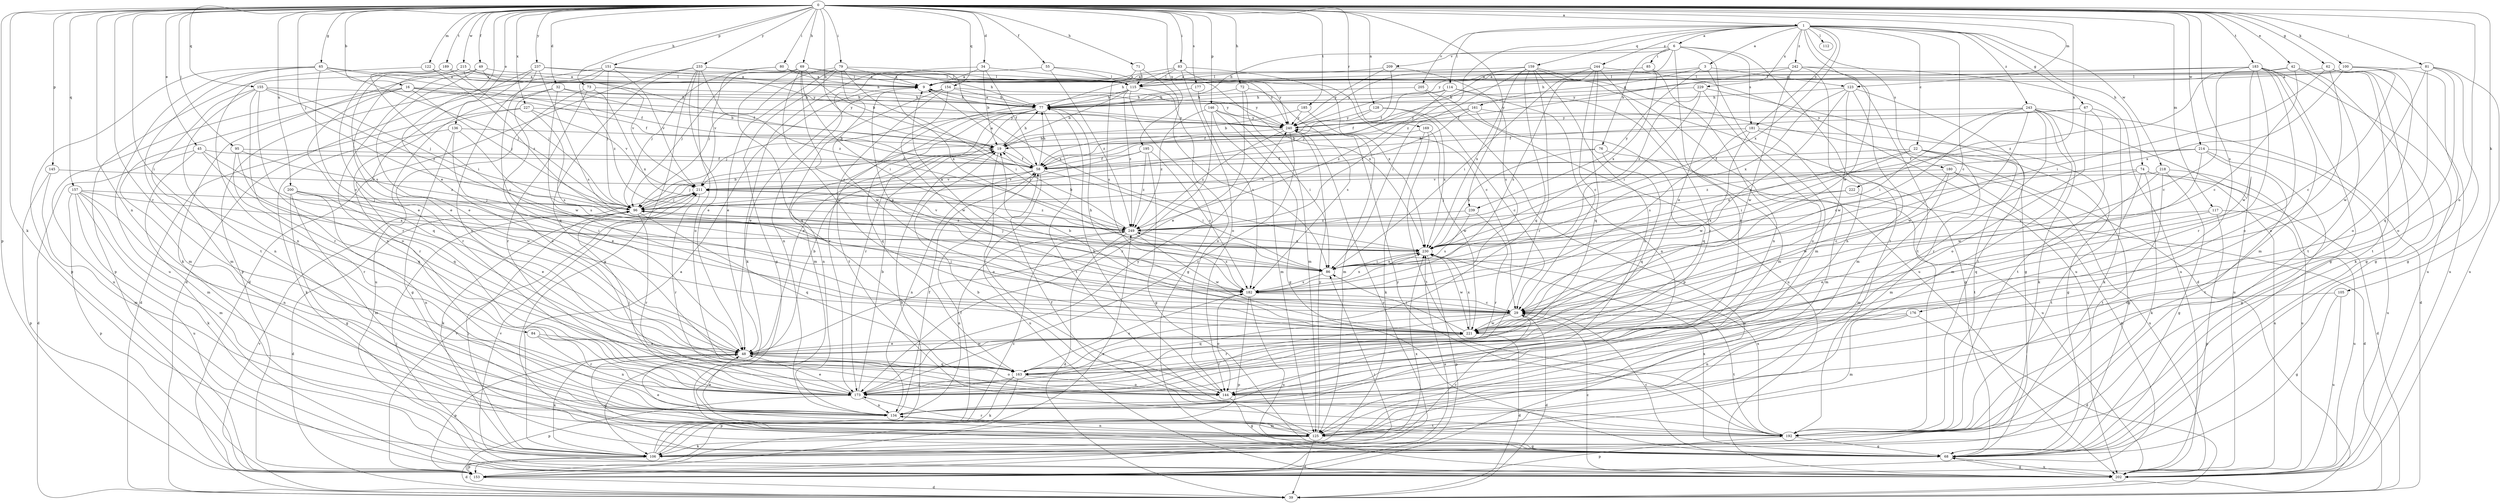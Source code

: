 strict digraph  {
0;
1;
3;
6;
9;
16;
19;
22;
29;
32;
34;
39;
42;
45;
48;
49;
55;
58;
62;
65;
67;
68;
69;
71;
72;
73;
74;
76;
77;
79;
80;
81;
83;
84;
85;
86;
95;
96;
100;
105;
106;
112;
114;
115;
117;
122;
123;
125;
128;
134;
136;
144;
145;
146;
151;
153;
154;
155;
157;
159;
161;
163;
169;
173;
176;
177;
180;
181;
182;
183;
185;
189;
192;
195;
200;
202;
205;
209;
211;
214;
215;
218;
221;
222;
227;
229;
230;
233;
237;
239;
240;
242;
243;
244;
249;
0 -> 1  [label=a];
0 -> 16  [label=b];
0 -> 19  [label=b];
0 -> 32  [label=d];
0 -> 34  [label=d];
0 -> 42  [label=e];
0 -> 45  [label=e];
0 -> 48  [label=e];
0 -> 49  [label=f];
0 -> 55  [label=f];
0 -> 62  [label=g];
0 -> 65  [label=g];
0 -> 69  [label=h];
0 -> 71  [label=h];
0 -> 72  [label=h];
0 -> 73  [label=h];
0 -> 79  [label=i];
0 -> 80  [label=i];
0 -> 81  [label=i];
0 -> 83  [label=i];
0 -> 84  [label=i];
0 -> 95  [label=j];
0 -> 96  [label=j];
0 -> 100  [label=k];
0 -> 105  [label=k];
0 -> 106  [label=k];
0 -> 117  [label=m];
0 -> 122  [label=m];
0 -> 123  [label=m];
0 -> 128  [label=n];
0 -> 134  [label=n];
0 -> 136  [label=o];
0 -> 144  [label=o];
0 -> 145  [label=p];
0 -> 146  [label=p];
0 -> 151  [label=p];
0 -> 153  [label=p];
0 -> 154  [label=q];
0 -> 155  [label=q];
0 -> 157  [label=q];
0 -> 169  [label=r];
0 -> 173  [label=r];
0 -> 176  [label=s];
0 -> 177  [label=s];
0 -> 183  [label=t];
0 -> 185  [label=t];
0 -> 189  [label=t];
0 -> 195  [label=u];
0 -> 200  [label=u];
0 -> 214  [label=w];
0 -> 215  [label=w];
0 -> 222  [label=x];
0 -> 227  [label=x];
0 -> 233  [label=y];
0 -> 237  [label=y];
0 -> 239  [label=y];
1 -> 3  [label=a];
1 -> 6  [label=a];
1 -> 22  [label=c];
1 -> 29  [label=c];
1 -> 67  [label=g];
1 -> 74  [label=h];
1 -> 112  [label=l];
1 -> 114  [label=l];
1 -> 159  [label=q];
1 -> 180  [label=s];
1 -> 181  [label=s];
1 -> 205  [label=v];
1 -> 218  [label=w];
1 -> 221  [label=w];
1 -> 229  [label=x];
1 -> 230  [label=x];
1 -> 242  [label=z];
1 -> 243  [label=z];
1 -> 244  [label=z];
1 -> 249  [label=z];
3 -> 9  [label=a];
3 -> 123  [label=m];
3 -> 125  [label=m];
3 -> 161  [label=q];
3 -> 239  [label=y];
6 -> 48  [label=e];
6 -> 76  [label=h];
6 -> 77  [label=h];
6 -> 85  [label=i];
6 -> 173  [label=r];
6 -> 181  [label=s];
6 -> 192  [label=t];
6 -> 209  [label=v];
6 -> 240  [label=y];
9 -> 77  [label=h];
9 -> 240  [label=y];
16 -> 58  [label=f];
16 -> 77  [label=h];
16 -> 96  [label=j];
16 -> 125  [label=m];
16 -> 163  [label=q];
16 -> 202  [label=u];
16 -> 240  [label=y];
19 -> 58  [label=f];
19 -> 77  [label=h];
19 -> 144  [label=o];
22 -> 58  [label=f];
22 -> 68  [label=g];
22 -> 86  [label=i];
22 -> 125  [label=m];
22 -> 192  [label=t];
22 -> 230  [label=x];
29 -> 9  [label=a];
29 -> 19  [label=b];
29 -> 39  [label=d];
29 -> 77  [label=h];
29 -> 96  [label=j];
29 -> 163  [label=q];
29 -> 173  [label=r];
29 -> 192  [label=t];
29 -> 221  [label=w];
32 -> 19  [label=b];
32 -> 77  [label=h];
32 -> 144  [label=o];
32 -> 173  [label=r];
32 -> 221  [label=w];
34 -> 9  [label=a];
34 -> 19  [label=b];
34 -> 58  [label=f];
34 -> 230  [label=x];
34 -> 240  [label=y];
39 -> 211  [label=v];
42 -> 29  [label=c];
42 -> 68  [label=g];
42 -> 115  [label=l];
42 -> 192  [label=t];
42 -> 249  [label=z];
45 -> 39  [label=d];
45 -> 58  [label=f];
45 -> 125  [label=m];
45 -> 163  [label=q];
45 -> 221  [label=w];
48 -> 19  [label=b];
48 -> 68  [label=g];
48 -> 106  [label=k];
48 -> 144  [label=o];
48 -> 153  [label=p];
48 -> 163  [label=q];
48 -> 221  [label=w];
49 -> 48  [label=e];
49 -> 106  [label=k];
49 -> 115  [label=l];
49 -> 134  [label=n];
49 -> 211  [label=v];
55 -> 106  [label=k];
55 -> 115  [label=l];
55 -> 134  [label=n];
55 -> 230  [label=x];
55 -> 249  [label=z];
58 -> 9  [label=a];
58 -> 77  [label=h];
58 -> 86  [label=i];
58 -> 96  [label=j];
58 -> 134  [label=n];
58 -> 202  [label=u];
58 -> 211  [label=v];
62 -> 86  [label=i];
62 -> 106  [label=k];
62 -> 115  [label=l];
62 -> 144  [label=o];
62 -> 192  [label=t];
62 -> 202  [label=u];
65 -> 9  [label=a];
65 -> 29  [label=c];
65 -> 58  [label=f];
65 -> 96  [label=j];
65 -> 153  [label=p];
65 -> 192  [label=t];
65 -> 202  [label=u];
67 -> 58  [label=f];
67 -> 106  [label=k];
67 -> 144  [label=o];
67 -> 192  [label=t];
67 -> 240  [label=y];
68 -> 29  [label=c];
68 -> 202  [label=u];
68 -> 230  [label=x];
69 -> 9  [label=a];
69 -> 19  [label=b];
69 -> 86  [label=i];
69 -> 96  [label=j];
69 -> 163  [label=q];
69 -> 182  [label=s];
69 -> 221  [label=w];
69 -> 240  [label=y];
71 -> 86  [label=i];
71 -> 115  [label=l];
71 -> 182  [label=s];
72 -> 48  [label=e];
72 -> 77  [label=h];
72 -> 125  [label=m];
72 -> 182  [label=s];
73 -> 77  [label=h];
73 -> 173  [label=r];
73 -> 202  [label=u];
73 -> 230  [label=x];
74 -> 29  [label=c];
74 -> 39  [label=d];
74 -> 106  [label=k];
74 -> 192  [label=t];
74 -> 202  [label=u];
74 -> 211  [label=v];
76 -> 58  [label=f];
76 -> 163  [label=q];
76 -> 202  [label=u];
76 -> 230  [label=x];
77 -> 9  [label=a];
77 -> 48  [label=e];
77 -> 96  [label=j];
77 -> 134  [label=n];
77 -> 163  [label=q];
77 -> 173  [label=r];
77 -> 192  [label=t];
77 -> 240  [label=y];
79 -> 9  [label=a];
79 -> 48  [label=e];
79 -> 68  [label=g];
79 -> 86  [label=i];
79 -> 96  [label=j];
79 -> 221  [label=w];
79 -> 230  [label=x];
80 -> 9  [label=a];
80 -> 96  [label=j];
80 -> 115  [label=l];
80 -> 211  [label=v];
81 -> 9  [label=a];
81 -> 68  [label=g];
81 -> 144  [label=o];
81 -> 163  [label=q];
81 -> 202  [label=u];
81 -> 221  [label=w];
83 -> 9  [label=a];
83 -> 29  [label=c];
83 -> 77  [label=h];
83 -> 115  [label=l];
83 -> 144  [label=o];
83 -> 230  [label=x];
84 -> 48  [label=e];
84 -> 134  [label=n];
84 -> 173  [label=r];
85 -> 115  [label=l];
85 -> 134  [label=n];
85 -> 230  [label=x];
85 -> 240  [label=y];
86 -> 9  [label=a];
86 -> 182  [label=s];
86 -> 230  [label=x];
95 -> 58  [label=f];
95 -> 163  [label=q];
95 -> 173  [label=r];
95 -> 249  [label=z];
96 -> 19  [label=b];
96 -> 39  [label=d];
96 -> 163  [label=q];
96 -> 173  [label=r];
96 -> 249  [label=z];
100 -> 29  [label=c];
100 -> 68  [label=g];
100 -> 77  [label=h];
100 -> 115  [label=l];
100 -> 144  [label=o];
100 -> 230  [label=x];
105 -> 29  [label=c];
105 -> 68  [label=g];
105 -> 202  [label=u];
106 -> 9  [label=a];
106 -> 19  [label=b];
106 -> 29  [label=c];
106 -> 39  [label=d];
106 -> 58  [label=f];
106 -> 96  [label=j];
106 -> 153  [label=p];
106 -> 230  [label=x];
106 -> 249  [label=z];
114 -> 58  [label=f];
114 -> 77  [label=h];
114 -> 125  [label=m];
114 -> 134  [label=n];
114 -> 249  [label=z];
115 -> 19  [label=b];
115 -> 68  [label=g];
115 -> 77  [label=h];
115 -> 144  [label=o];
115 -> 173  [label=r];
115 -> 249  [label=z];
117 -> 48  [label=e];
117 -> 153  [label=p];
117 -> 202  [label=u];
117 -> 249  [label=z];
122 -> 9  [label=a];
122 -> 134  [label=n];
122 -> 249  [label=z];
123 -> 77  [label=h];
123 -> 125  [label=m];
123 -> 182  [label=s];
123 -> 192  [label=t];
123 -> 221  [label=w];
123 -> 230  [label=x];
125 -> 19  [label=b];
125 -> 39  [label=d];
125 -> 68  [label=g];
125 -> 106  [label=k];
125 -> 134  [label=n];
125 -> 173  [label=r];
125 -> 240  [label=y];
128 -> 29  [label=c];
128 -> 211  [label=v];
128 -> 230  [label=x];
128 -> 240  [label=y];
134 -> 48  [label=e];
134 -> 58  [label=f];
134 -> 125  [label=m];
134 -> 192  [label=t];
136 -> 19  [label=b];
136 -> 48  [label=e];
136 -> 68  [label=g];
136 -> 106  [label=k];
136 -> 182  [label=s];
144 -> 68  [label=g];
144 -> 77  [label=h];
145 -> 125  [label=m];
145 -> 153  [label=p];
145 -> 211  [label=v];
146 -> 68  [label=g];
146 -> 86  [label=i];
146 -> 125  [label=m];
146 -> 173  [label=r];
146 -> 240  [label=y];
146 -> 249  [label=z];
151 -> 77  [label=h];
151 -> 96  [label=j];
151 -> 115  [label=l];
151 -> 144  [label=o];
151 -> 153  [label=p];
151 -> 211  [label=v];
151 -> 249  [label=z];
153 -> 39  [label=d];
153 -> 86  [label=i];
153 -> 211  [label=v];
153 -> 230  [label=x];
153 -> 240  [label=y];
153 -> 249  [label=z];
154 -> 48  [label=e];
154 -> 77  [label=h];
154 -> 125  [label=m];
154 -> 192  [label=t];
154 -> 221  [label=w];
154 -> 240  [label=y];
155 -> 77  [label=h];
155 -> 96  [label=j];
155 -> 125  [label=m];
155 -> 134  [label=n];
155 -> 144  [label=o];
155 -> 173  [label=r];
155 -> 249  [label=z];
157 -> 96  [label=j];
157 -> 106  [label=k];
157 -> 125  [label=m];
157 -> 134  [label=n];
157 -> 153  [label=p];
157 -> 202  [label=u];
157 -> 230  [label=x];
159 -> 9  [label=a];
159 -> 39  [label=d];
159 -> 86  [label=i];
159 -> 96  [label=j];
159 -> 134  [label=n];
159 -> 163  [label=q];
159 -> 173  [label=r];
159 -> 202  [label=u];
159 -> 230  [label=x];
161 -> 58  [label=f];
161 -> 68  [label=g];
161 -> 96  [label=j];
161 -> 163  [label=q];
161 -> 240  [label=y];
163 -> 106  [label=k];
163 -> 144  [label=o];
163 -> 153  [label=p];
163 -> 173  [label=r];
163 -> 182  [label=s];
169 -> 19  [label=b];
169 -> 106  [label=k];
169 -> 192  [label=t];
169 -> 221  [label=w];
173 -> 19  [label=b];
173 -> 48  [label=e];
173 -> 96  [label=j];
173 -> 134  [label=n];
173 -> 153  [label=p];
173 -> 240  [label=y];
176 -> 39  [label=d];
176 -> 125  [label=m];
176 -> 134  [label=n];
176 -> 221  [label=w];
177 -> 77  [label=h];
177 -> 182  [label=s];
180 -> 125  [label=m];
180 -> 153  [label=p];
180 -> 202  [label=u];
180 -> 211  [label=v];
180 -> 221  [label=w];
181 -> 19  [label=b];
181 -> 68  [label=g];
181 -> 125  [label=m];
181 -> 182  [label=s];
181 -> 221  [label=w];
182 -> 29  [label=c];
182 -> 144  [label=o];
182 -> 153  [label=p];
182 -> 202  [label=u];
182 -> 230  [label=x];
182 -> 249  [label=z];
183 -> 9  [label=a];
183 -> 29  [label=c];
183 -> 68  [label=g];
183 -> 125  [label=m];
183 -> 144  [label=o];
183 -> 173  [label=r];
183 -> 202  [label=u];
183 -> 221  [label=w];
183 -> 240  [label=y];
185 -> 19  [label=b];
185 -> 125  [label=m];
185 -> 240  [label=y];
189 -> 9  [label=a];
189 -> 48  [label=e];
189 -> 86  [label=i];
189 -> 96  [label=j];
189 -> 182  [label=s];
192 -> 48  [label=e];
192 -> 58  [label=f];
192 -> 68  [label=g];
192 -> 153  [label=p];
192 -> 230  [label=x];
192 -> 240  [label=y];
195 -> 58  [label=f];
195 -> 68  [label=g];
195 -> 96  [label=j];
195 -> 182  [label=s];
195 -> 249  [label=z];
200 -> 48  [label=e];
200 -> 68  [label=g];
200 -> 86  [label=i];
200 -> 96  [label=j];
200 -> 125  [label=m];
200 -> 134  [label=n];
202 -> 29  [label=c];
202 -> 68  [label=g];
202 -> 96  [label=j];
202 -> 211  [label=v];
205 -> 77  [label=h];
205 -> 153  [label=p];
205 -> 202  [label=u];
209 -> 58  [label=f];
209 -> 115  [label=l];
209 -> 182  [label=s];
209 -> 240  [label=y];
211 -> 96  [label=j];
211 -> 106  [label=k];
211 -> 173  [label=r];
211 -> 249  [label=z];
214 -> 58  [label=f];
214 -> 68  [label=g];
214 -> 192  [label=t];
214 -> 202  [label=u];
214 -> 221  [label=w];
214 -> 249  [label=z];
215 -> 9  [label=a];
215 -> 48  [label=e];
215 -> 58  [label=f];
215 -> 153  [label=p];
215 -> 240  [label=y];
218 -> 68  [label=g];
218 -> 163  [label=q];
218 -> 192  [label=t];
218 -> 202  [label=u];
218 -> 211  [label=v];
221 -> 39  [label=d];
221 -> 48  [label=e];
221 -> 86  [label=i];
221 -> 173  [label=r];
221 -> 230  [label=x];
222 -> 39  [label=d];
222 -> 96  [label=j];
222 -> 230  [label=x];
227 -> 39  [label=d];
227 -> 173  [label=r];
227 -> 182  [label=s];
227 -> 211  [label=v];
227 -> 240  [label=y];
229 -> 68  [label=g];
229 -> 77  [label=h];
229 -> 86  [label=i];
229 -> 144  [label=o];
229 -> 249  [label=z];
230 -> 86  [label=i];
230 -> 96  [label=j];
230 -> 153  [label=p];
230 -> 221  [label=w];
233 -> 39  [label=d];
233 -> 48  [label=e];
233 -> 68  [label=g];
233 -> 77  [label=h];
233 -> 115  [label=l];
233 -> 144  [label=o];
233 -> 163  [label=q];
233 -> 249  [label=z];
237 -> 9  [label=a];
237 -> 29  [label=c];
237 -> 39  [label=d];
237 -> 115  [label=l];
237 -> 173  [label=r];
237 -> 182  [label=s];
239 -> 173  [label=r];
239 -> 182  [label=s];
239 -> 249  [label=z];
240 -> 19  [label=b];
240 -> 173  [label=r];
240 -> 249  [label=z];
242 -> 58  [label=f];
242 -> 115  [label=l];
242 -> 134  [label=n];
242 -> 192  [label=t];
242 -> 202  [label=u];
242 -> 221  [label=w];
243 -> 29  [label=c];
243 -> 39  [label=d];
243 -> 86  [label=i];
243 -> 106  [label=k];
243 -> 125  [label=m];
243 -> 173  [label=r];
243 -> 202  [label=u];
243 -> 221  [label=w];
243 -> 240  [label=y];
244 -> 9  [label=a];
244 -> 29  [label=c];
244 -> 86  [label=i];
244 -> 163  [label=q];
244 -> 173  [label=r];
244 -> 182  [label=s];
244 -> 202  [label=u];
249 -> 19  [label=b];
249 -> 39  [label=d];
249 -> 134  [label=n];
249 -> 211  [label=v];
249 -> 221  [label=w];
249 -> 230  [label=x];
}

